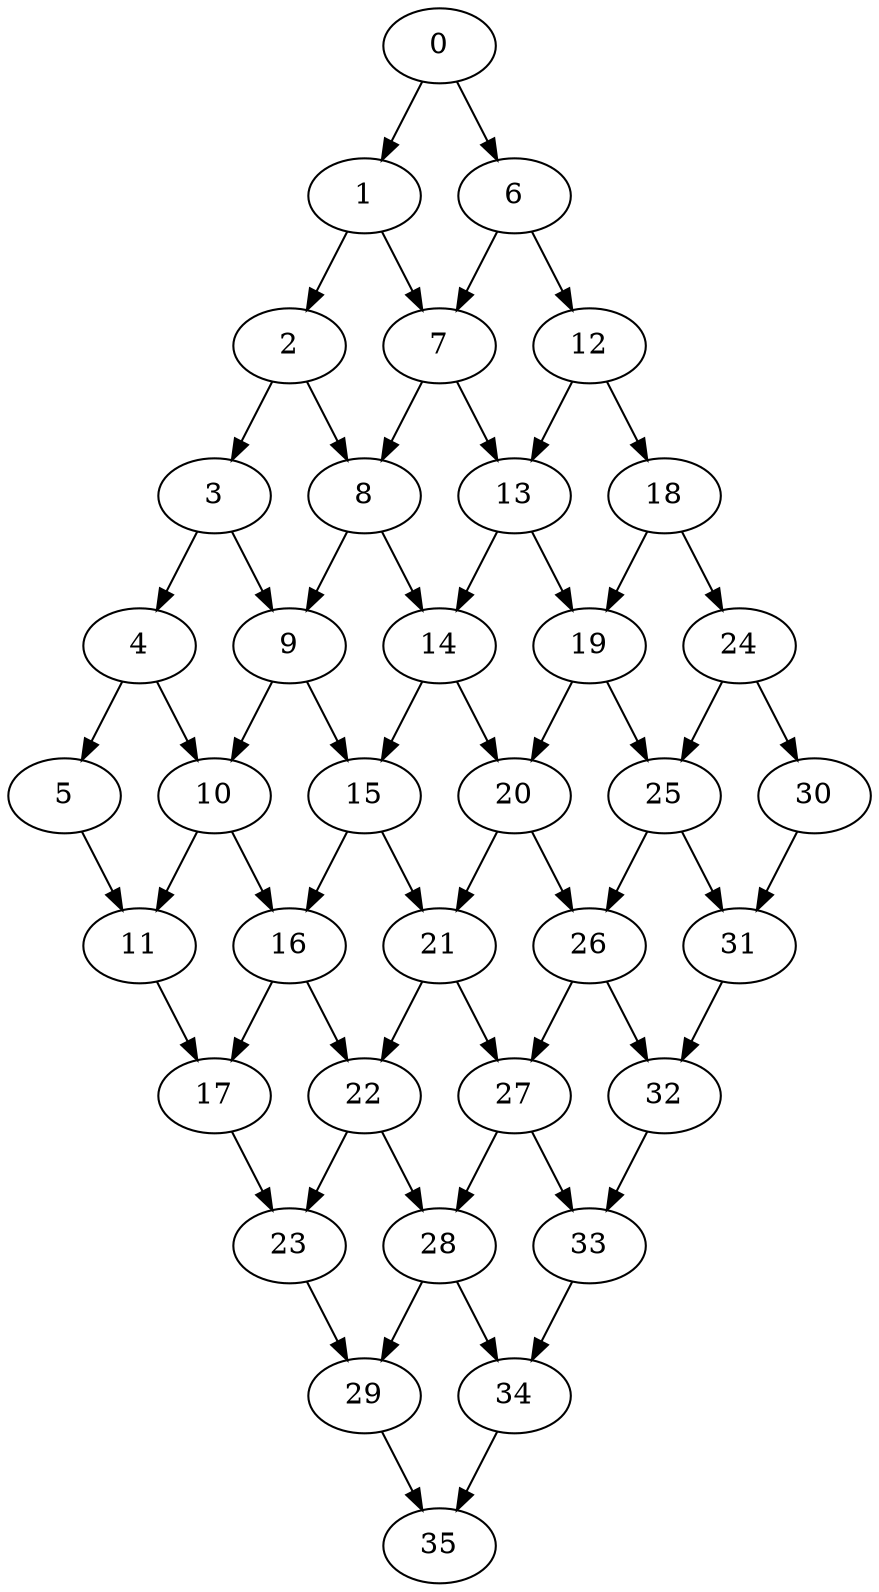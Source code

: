 digraph my_graph {
0 [label=0]
1 [label=1]
2 [label=2]
3 [label=3]
4 [label=4]
5 [label=5]
6 [label=6]
7 [label=7]
8 [label=8]
9 [label=9]
10 [label=10]
11 [label=11]
12 [label=12]
13 [label=13]
14 [label=14]
15 [label=15]
16 [label=16]
17 [label=17]
18 [label=18]
19 [label=19]
20 [label=20]
21 [label=21]
22 [label=22]
23 [label=23]
24 [label=24]
25 [label=25]
26 [label=26]
27 [label=27]
28 [label=28]
29 [label=29]
30 [label=30]
31 [label=31]
32 [label=32]
33 [label=33]
34 [label=34]
35 [label=35]
0->6
0->1
1->7
1->2
2->8
2->3
3->9
3->4
4->10
4->5
5->11
6->12
6->7
7->13
7->8
8->14
8->9
9->15
9->10
10->16
10->11
11->17
12->18
12->13
13->19
13->14
14->20
14->15
15->21
15->16
16->22
16->17
17->23
18->24
18->19
19->25
19->20
20->26
20->21
21->27
21->22
22->28
22->23
23->29
24->30
24->25
25->31
25->26
26->32
26->27
27->33
27->28
28->34
28->29
29->35
30->31
31->32
32->33
33->34
34->35
}